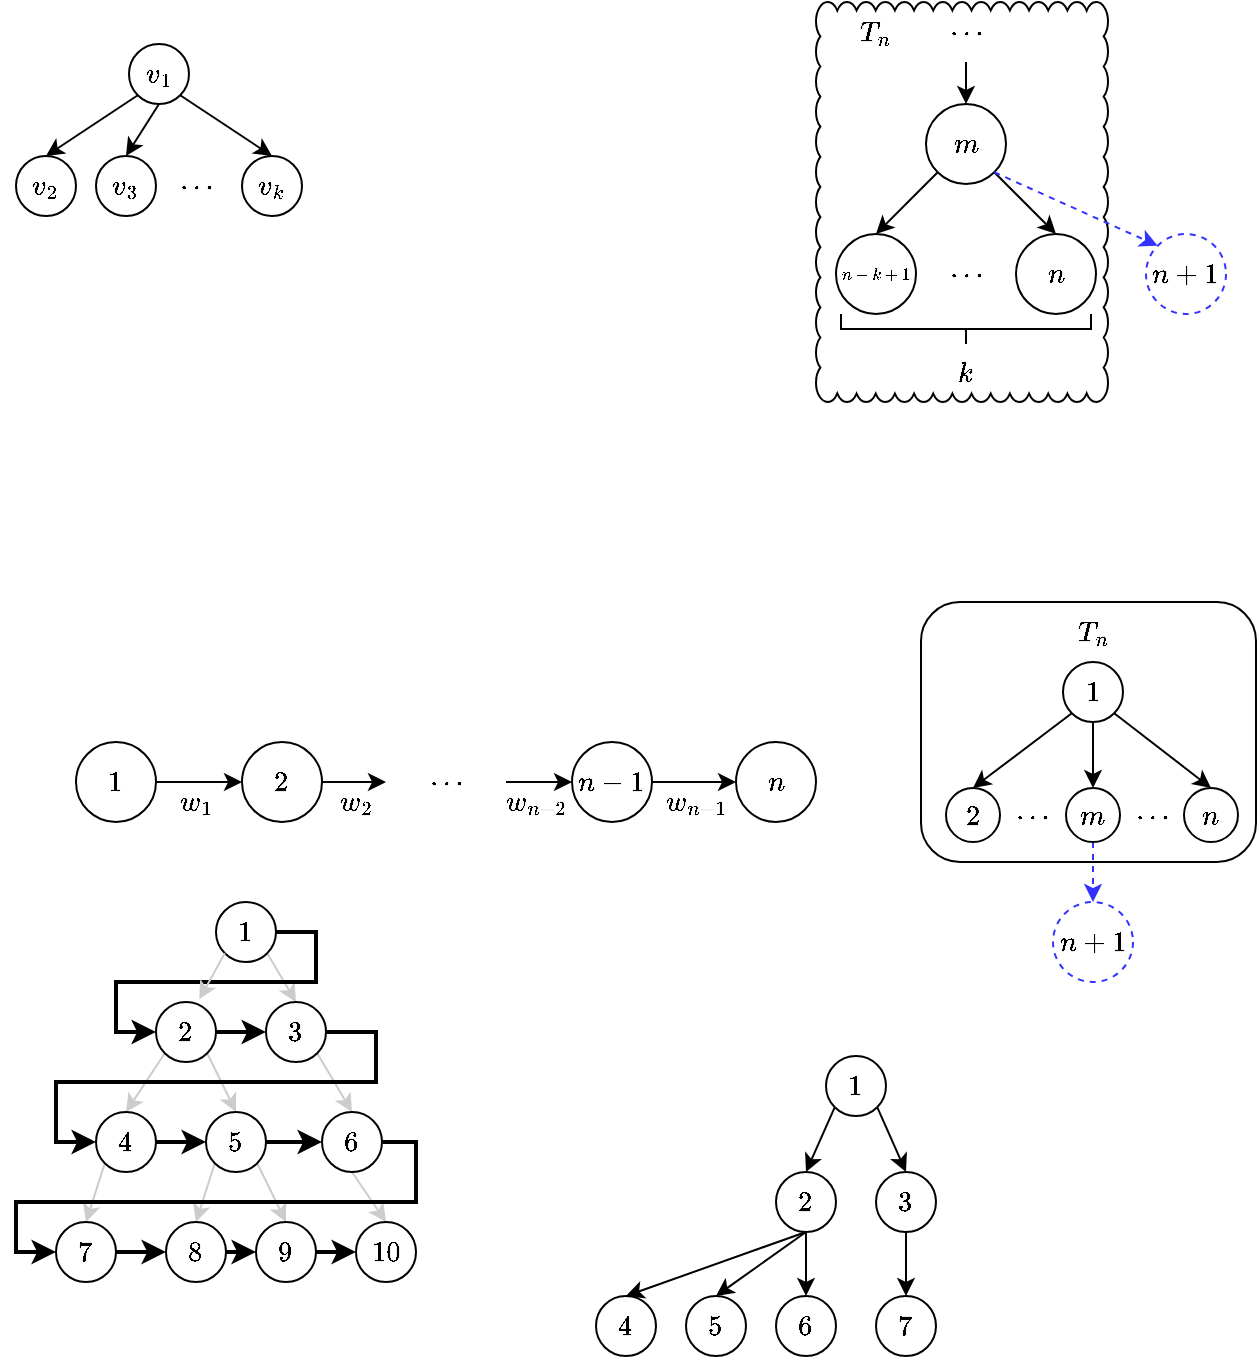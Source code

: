<mxfile version="22.1.16" type="github">
  <diagram name="Page-1" id="5W_oBCn-Ae0vx61aBvWj">
    <mxGraphModel dx="1434" dy="759" grid="1" gridSize="10" guides="1" tooltips="1" connect="1" arrows="1" fold="1" page="1" pageScale="1" pageWidth="827" pageHeight="1169" math="1" shadow="0">
      <root>
        <mxCell id="0" />
        <mxCell id="1" parent="0" />
        <mxCell id="psscyq9r3jHzlKaPkMjy-91" value="" style="rounded=1;whiteSpace=wrap;html=1;" parent="1" vertex="1">
          <mxGeometry x="522.5" y="330" width="167.5" height="130" as="geometry" />
        </mxCell>
        <mxCell id="psscyq9r3jHzlKaPkMjy-20" value="" style="whiteSpace=wrap;html=1;shape=mxgraph.basic.cloud_rect" parent="1" vertex="1">
          <mxGeometry x="470" y="30" width="146" height="200" as="geometry" />
        </mxCell>
        <mxCell id="RlCpQ7UcTnpz0G2hoxt1-12" style="rounded=0;orthogonalLoop=1;jettySize=auto;html=1;exitX=0;exitY=1;exitDx=0;exitDy=0;entryX=0.5;entryY=0;entryDx=0;entryDy=0;" parent="1" source="psscyq9r3jHzlKaPkMjy-6" target="psscyq9r3jHzlKaPkMjy-5" edge="1">
          <mxGeometry relative="1" as="geometry">
            <mxPoint x="144.393" y="85.607" as="sourcePoint" />
            <mxPoint x="85" y="130" as="targetPoint" />
          </mxGeometry>
        </mxCell>
        <mxCell id="RlCpQ7UcTnpz0G2hoxt1-13" style="rounded=0;orthogonalLoop=1;jettySize=auto;html=1;exitX=0.5;exitY=1;exitDx=0;exitDy=0;entryX=0.5;entryY=0;entryDx=0;entryDy=0;" parent="1" source="psscyq9r3jHzlKaPkMjy-6" target="psscyq9r3jHzlKaPkMjy-4" edge="1">
          <mxGeometry relative="1" as="geometry">
            <mxPoint x="155" y="90" as="sourcePoint" />
            <mxPoint x="135" y="130" as="targetPoint" />
          </mxGeometry>
        </mxCell>
        <mxCell id="psscyq9r3jHzlKaPkMjy-2" style="rounded=0;orthogonalLoop=1;jettySize=auto;html=1;exitX=1;exitY=1;exitDx=0;exitDy=0;entryX=0.5;entryY=0;entryDx=0;entryDy=0;" parent="1" source="psscyq9r3jHzlKaPkMjy-6" target="psscyq9r3jHzlKaPkMjy-1" edge="1">
          <mxGeometry relative="1" as="geometry">
            <mxPoint x="165.607" y="85.607" as="sourcePoint" />
            <mxPoint x="145" y="140" as="targetPoint" />
          </mxGeometry>
        </mxCell>
        <mxCell id="psscyq9r3jHzlKaPkMjy-6" value="$$v_1$$" style="ellipse;whiteSpace=wrap;html=1;aspect=fixed;" parent="1" vertex="1">
          <mxGeometry x="126.5" y="51" width="30" height="30" as="geometry" />
        </mxCell>
        <mxCell id="psscyq9r3jHzlKaPkMjy-7" style="rounded=0;orthogonalLoop=1;jettySize=auto;html=1;exitX=0;exitY=1;exitDx=0;exitDy=0;entryX=0.5;entryY=0;entryDx=0;entryDy=0;" parent="1" source="psscyq9r3jHzlKaPkMjy-14" target="psscyq9r3jHzlKaPkMjy-13" edge="1">
          <mxGeometry relative="1" as="geometry">
            <mxPoint x="544.393" y="116.607" as="sourcePoint" />
            <mxPoint x="485" y="161" as="targetPoint" />
          </mxGeometry>
        </mxCell>
        <mxCell id="psscyq9r3jHzlKaPkMjy-9" value="$$n$$" style="ellipse;whiteSpace=wrap;html=1;aspect=fixed;" parent="1" vertex="1">
          <mxGeometry x="570" y="146" width="40" height="40" as="geometry" />
        </mxCell>
        <mxCell id="psscyq9r3jHzlKaPkMjy-10" style="rounded=0;orthogonalLoop=1;jettySize=auto;html=1;exitX=1;exitY=1;exitDx=0;exitDy=0;entryX=0.5;entryY=0;entryDx=0;entryDy=0;" parent="1" source="psscyq9r3jHzlKaPkMjy-14" target="psscyq9r3jHzlKaPkMjy-9" edge="1">
          <mxGeometry relative="1" as="geometry">
            <mxPoint x="565.607" y="116.607" as="sourcePoint" />
            <mxPoint x="545" y="171" as="targetPoint" />
          </mxGeometry>
        </mxCell>
        <mxCell id="psscyq9r3jHzlKaPkMjy-11" value="$$\cdots$$" style="text;html=1;strokeColor=none;fillColor=none;align=center;verticalAlign=middle;whiteSpace=wrap;rounded=0;" parent="1" vertex="1">
          <mxGeometry x="515" y="151" width="60" height="30" as="geometry" />
        </mxCell>
        <mxCell id="psscyq9r3jHzlKaPkMjy-13" value="$$n-k+1$$" style="ellipse;whiteSpace=wrap;html=1;aspect=fixed;fontSize=7;" parent="1" vertex="1">
          <mxGeometry x="480" y="146" width="40" height="40" as="geometry" />
        </mxCell>
        <mxCell id="psscyq9r3jHzlKaPkMjy-14" value="$$m$$" style="ellipse;whiteSpace=wrap;html=1;aspect=fixed;" parent="1" vertex="1">
          <mxGeometry x="525" y="81" width="40" height="40" as="geometry" />
        </mxCell>
        <mxCell id="psscyq9r3jHzlKaPkMjy-15" value="$$n+1$$" style="ellipse;whiteSpace=wrap;html=1;aspect=fixed;strokeColor=#3333FF;dashed=1;" parent="1" vertex="1">
          <mxGeometry x="635" y="146" width="40" height="40" as="geometry" />
        </mxCell>
        <mxCell id="psscyq9r3jHzlKaPkMjy-16" style="rounded=0;orthogonalLoop=1;jettySize=auto;html=1;exitX=1;exitY=1;exitDx=0;exitDy=0;entryX=0;entryY=0;entryDx=0;entryDy=0;strokeColor=#3333FF;dashed=1;" parent="1" source="psscyq9r3jHzlKaPkMjy-14" target="psscyq9r3jHzlKaPkMjy-15" edge="1">
          <mxGeometry relative="1" as="geometry">
            <mxPoint x="574" y="125" as="sourcePoint" />
            <mxPoint x="600" y="156" as="targetPoint" />
          </mxGeometry>
        </mxCell>
        <mxCell id="psscyq9r3jHzlKaPkMjy-18" value="" style="strokeWidth=1;html=1;shape=mxgraph.flowchart.annotation_2;align=left;labelPosition=right;pointerEvents=1;rotation=-90;" parent="1" vertex="1">
          <mxGeometry x="537.5" y="131" width="15" height="125" as="geometry" />
        </mxCell>
        <mxCell id="psscyq9r3jHzlKaPkMjy-19" value="$$k$$" style="text;html=1;strokeColor=none;fillColor=none;align=center;verticalAlign=middle;whiteSpace=wrap;rounded=0;" parent="1" vertex="1">
          <mxGeometry x="515" y="201" width="60" height="30" as="geometry" />
        </mxCell>
        <mxCell id="psscyq9r3jHzlKaPkMjy-21" style="rounded=0;orthogonalLoop=1;jettySize=auto;html=1;entryX=0.5;entryY=0;entryDx=0;entryDy=0;exitX=0.5;exitY=1;exitDx=0;exitDy=0;" parent="1" source="psscyq9r3jHzlKaPkMjy-22" target="psscyq9r3jHzlKaPkMjy-14" edge="1">
          <mxGeometry relative="1" as="geometry">
            <mxPoint x="550" y="71" as="sourcePoint" />
            <mxPoint x="510" y="156" as="targetPoint" />
          </mxGeometry>
        </mxCell>
        <mxCell id="psscyq9r3jHzlKaPkMjy-22" value="$$\cdots$$" style="text;html=1;strokeColor=none;fillColor=none;align=center;verticalAlign=middle;whiteSpace=wrap;rounded=0;" parent="1" vertex="1">
          <mxGeometry x="515" y="30" width="60" height="30" as="geometry" />
        </mxCell>
        <mxCell id="psscyq9r3jHzlKaPkMjy-23" value="$$T_n$$" style="text;html=1;strokeColor=none;fillColor=none;align=center;verticalAlign=middle;whiteSpace=wrap;rounded=0;" parent="1" vertex="1">
          <mxGeometry x="470" y="30" width="60" height="30" as="geometry" />
        </mxCell>
        <mxCell id="psscyq9r3jHzlKaPkMjy-32" style="edgeStyle=orthogonalEdgeStyle;rounded=0;orthogonalLoop=1;jettySize=auto;html=1;exitX=1;exitY=0.5;exitDx=0;exitDy=0;entryX=0;entryY=0.5;entryDx=0;entryDy=0;" parent="1" source="psscyq9r3jHzlKaPkMjy-24" target="psscyq9r3jHzlKaPkMjy-28" edge="1">
          <mxGeometry relative="1" as="geometry" />
        </mxCell>
        <mxCell id="psscyq9r3jHzlKaPkMjy-24" value="$$n-1$$" style="ellipse;whiteSpace=wrap;html=1;aspect=fixed;" parent="1" vertex="1">
          <mxGeometry x="348" y="400" width="40" height="40" as="geometry" />
        </mxCell>
        <mxCell id="psscyq9r3jHzlKaPkMjy-31" style="edgeStyle=orthogonalEdgeStyle;rounded=0;orthogonalLoop=1;jettySize=auto;html=1;exitX=1;exitY=0.5;exitDx=0;exitDy=0;entryX=0;entryY=0.5;entryDx=0;entryDy=0;" parent="1" source="psscyq9r3jHzlKaPkMjy-25" target="psscyq9r3jHzlKaPkMjy-24" edge="1">
          <mxGeometry relative="1" as="geometry" />
        </mxCell>
        <mxCell id="psscyq9r3jHzlKaPkMjy-25" value="$$\cdots$$" style="text;html=1;strokeColor=none;fillColor=none;align=center;verticalAlign=middle;whiteSpace=wrap;rounded=0;" parent="1" vertex="1">
          <mxGeometry x="255" y="405" width="60" height="30" as="geometry" />
        </mxCell>
        <mxCell id="psscyq9r3jHzlKaPkMjy-30" style="edgeStyle=orthogonalEdgeStyle;rounded=0;orthogonalLoop=1;jettySize=auto;html=1;exitX=1;exitY=0.5;exitDx=0;exitDy=0;" parent="1" source="psscyq9r3jHzlKaPkMjy-26" target="psscyq9r3jHzlKaPkMjy-25" edge="1">
          <mxGeometry relative="1" as="geometry" />
        </mxCell>
        <mxCell id="psscyq9r3jHzlKaPkMjy-26" value="$$2$$" style="ellipse;whiteSpace=wrap;html=1;aspect=fixed;" parent="1" vertex="1">
          <mxGeometry x="183" y="400" width="40" height="40" as="geometry" />
        </mxCell>
        <mxCell id="psscyq9r3jHzlKaPkMjy-29" style="edgeStyle=orthogonalEdgeStyle;rounded=0;orthogonalLoop=1;jettySize=auto;html=1;exitX=1;exitY=0.5;exitDx=0;exitDy=0;entryX=0;entryY=0.5;entryDx=0;entryDy=0;" parent="1" source="psscyq9r3jHzlKaPkMjy-27" target="psscyq9r3jHzlKaPkMjy-26" edge="1">
          <mxGeometry relative="1" as="geometry" />
        </mxCell>
        <mxCell id="psscyq9r3jHzlKaPkMjy-27" value="$$1$$" style="ellipse;whiteSpace=wrap;html=1;aspect=fixed;" parent="1" vertex="1">
          <mxGeometry x="100" y="400" width="40" height="40" as="geometry" />
        </mxCell>
        <mxCell id="psscyq9r3jHzlKaPkMjy-28" value="$$n$$" style="ellipse;whiteSpace=wrap;html=1;aspect=fixed;" parent="1" vertex="1">
          <mxGeometry x="430" y="400" width="40" height="40" as="geometry" />
        </mxCell>
        <mxCell id="psscyq9r3jHzlKaPkMjy-33" value="$$w_1$$" style="text;html=1;strokeColor=none;fillColor=none;align=center;verticalAlign=middle;whiteSpace=wrap;rounded=0;" parent="1" vertex="1">
          <mxGeometry x="130" y="415" width="60" height="30" as="geometry" />
        </mxCell>
        <mxCell id="psscyq9r3jHzlKaPkMjy-34" value="$$w_2$$" style="text;html=1;strokeColor=none;fillColor=none;align=center;verticalAlign=middle;whiteSpace=wrap;rounded=0;" parent="1" vertex="1">
          <mxGeometry x="210" y="415" width="60" height="30" as="geometry" />
        </mxCell>
        <mxCell id="psscyq9r3jHzlKaPkMjy-35" value="$$w_{n-2}$$" style="text;html=1;strokeColor=none;fillColor=none;align=center;verticalAlign=middle;whiteSpace=wrap;rounded=0;" parent="1" vertex="1">
          <mxGeometry x="300" y="415" width="60" height="30" as="geometry" />
        </mxCell>
        <mxCell id="psscyq9r3jHzlKaPkMjy-36" value="$$w_{n-1}$$" style="text;html=1;strokeColor=none;fillColor=none;align=center;verticalAlign=middle;whiteSpace=wrap;rounded=0;" parent="1" vertex="1">
          <mxGeometry x="380" y="415" width="60" height="30" as="geometry" />
        </mxCell>
        <mxCell id="psscyq9r3jHzlKaPkMjy-77" style="rounded=0;orthogonalLoop=1;jettySize=auto;html=1;exitX=0;exitY=1;exitDx=0;exitDy=0;entryX=0.5;entryY=0;entryDx=0;entryDy=0;" parent="1" source="psscyq9r3jHzlKaPkMjy-82" target="psscyq9r3jHzlKaPkMjy-81" edge="1">
          <mxGeometry relative="1" as="geometry">
            <mxPoint x="599.393" y="393.607" as="sourcePoint" />
            <mxPoint x="540" y="438" as="targetPoint" />
          </mxGeometry>
        </mxCell>
        <mxCell id="psscyq9r3jHzlKaPkMjy-78" value="$$n$$" style="ellipse;whiteSpace=wrap;html=1;aspect=fixed;" parent="1" vertex="1">
          <mxGeometry x="654" y="423" width="27" height="27" as="geometry" />
        </mxCell>
        <mxCell id="psscyq9r3jHzlKaPkMjy-79" style="rounded=0;orthogonalLoop=1;jettySize=auto;html=1;exitX=1;exitY=1;exitDx=0;exitDy=0;entryX=0.5;entryY=0;entryDx=0;entryDy=0;" parent="1" source="psscyq9r3jHzlKaPkMjy-82" target="psscyq9r3jHzlKaPkMjy-78" edge="1">
          <mxGeometry relative="1" as="geometry">
            <mxPoint x="620.607" y="393.607" as="sourcePoint" />
            <mxPoint x="600" y="448" as="targetPoint" />
          </mxGeometry>
        </mxCell>
        <mxCell id="psscyq9r3jHzlKaPkMjy-80" value="$$\cdots$$" style="text;html=1;strokeColor=none;fillColor=none;align=center;verticalAlign=middle;whiteSpace=wrap;rounded=0;" parent="1" vertex="1">
          <mxGeometry x="563" y="421.5" width="30" height="30" as="geometry" />
        </mxCell>
        <mxCell id="psscyq9r3jHzlKaPkMjy-81" value="$$2$$" style="ellipse;whiteSpace=wrap;html=1;aspect=fixed;fontSize=12;" parent="1" vertex="1">
          <mxGeometry x="535" y="423" width="27" height="27" as="geometry" />
        </mxCell>
        <mxCell id="psscyq9r3jHzlKaPkMjy-95" style="rounded=0;orthogonalLoop=1;jettySize=auto;html=1;exitX=0.5;exitY=1;exitDx=0;exitDy=0;entryX=0.5;entryY=0;entryDx=0;entryDy=0;" parent="1" source="psscyq9r3jHzlKaPkMjy-82" target="psscyq9r3jHzlKaPkMjy-92" edge="1">
          <mxGeometry relative="1" as="geometry" />
        </mxCell>
        <mxCell id="psscyq9r3jHzlKaPkMjy-82" value="$$1$$" style="ellipse;whiteSpace=wrap;html=1;aspect=fixed;" parent="1" vertex="1">
          <mxGeometry x="593.5" y="360" width="30" height="30" as="geometry" />
        </mxCell>
        <mxCell id="psscyq9r3jHzlKaPkMjy-83" value="$$n+1$$" style="ellipse;whiteSpace=wrap;html=1;aspect=fixed;strokeColor=#3333FF;dashed=1;" parent="1" vertex="1">
          <mxGeometry x="588.5" y="480" width="40" height="40" as="geometry" />
        </mxCell>
        <mxCell id="psscyq9r3jHzlKaPkMjy-89" value="$$T_n$$" style="text;html=1;strokeColor=none;fillColor=none;align=center;verticalAlign=middle;whiteSpace=wrap;rounded=0;" parent="1" vertex="1">
          <mxGeometry x="578.5" y="330" width="60" height="30" as="geometry" />
        </mxCell>
        <mxCell id="psscyq9r3jHzlKaPkMjy-96" style="edgeStyle=orthogonalEdgeStyle;rounded=0;orthogonalLoop=1;jettySize=auto;html=1;exitX=0.5;exitY=1;exitDx=0;exitDy=0;entryX=0.5;entryY=0;entryDx=0;entryDy=0;strokeColor=#3333FF;dashed=1;" parent="1" source="psscyq9r3jHzlKaPkMjy-92" target="psscyq9r3jHzlKaPkMjy-83" edge="1">
          <mxGeometry relative="1" as="geometry" />
        </mxCell>
        <mxCell id="psscyq9r3jHzlKaPkMjy-92" value="$$m$$" style="ellipse;whiteSpace=wrap;html=1;aspect=fixed;" parent="1" vertex="1">
          <mxGeometry x="595" y="423" width="27" height="27" as="geometry" />
        </mxCell>
        <mxCell id="psscyq9r3jHzlKaPkMjy-94" value="$$\cdots$$" style="text;html=1;strokeColor=none;fillColor=none;align=center;verticalAlign=middle;whiteSpace=wrap;rounded=0;" parent="1" vertex="1">
          <mxGeometry x="623" y="421.5" width="30" height="30" as="geometry" />
        </mxCell>
        <mxCell id="Z5-UL4ReDfH_KAjOqVds-19" style="rounded=0;orthogonalLoop=1;jettySize=auto;html=1;exitX=1;exitY=1;exitDx=0;exitDy=0;entryX=0.5;entryY=0;entryDx=0;entryDy=0;strokeColor=#CCCCCC;" parent="1" source="Z5-UL4ReDfH_KAjOqVds-8" target="Z5-UL4ReDfH_KAjOqVds-10" edge="1">
          <mxGeometry relative="1" as="geometry" />
        </mxCell>
        <mxCell id="Z5-UL4ReDfH_KAjOqVds-43" style="edgeStyle=orthogonalEdgeStyle;rounded=0;orthogonalLoop=1;jettySize=auto;html=1;exitX=1;exitY=0.5;exitDx=0;exitDy=0;entryX=0;entryY=0.5;entryDx=0;entryDy=0;strokeWidth=2;" parent="1" source="Z5-UL4ReDfH_KAjOqVds-8" target="Z5-UL4ReDfH_KAjOqVds-9" edge="1">
          <mxGeometry relative="1" as="geometry">
            <Array as="points">
              <mxPoint x="220" y="495" />
              <mxPoint x="220" y="520" />
              <mxPoint x="120" y="520" />
              <mxPoint x="120" y="545" />
            </Array>
          </mxGeometry>
        </mxCell>
        <mxCell id="Z5-UL4ReDfH_KAjOqVds-8" value="$$1$$" style="ellipse;whiteSpace=wrap;html=1;aspect=fixed;strokeColor=#000000;fontSize=12;" parent="1" vertex="1">
          <mxGeometry x="170" y="480" width="30" height="30" as="geometry" />
        </mxCell>
        <mxCell id="Z5-UL4ReDfH_KAjOqVds-20" style="rounded=0;orthogonalLoop=1;jettySize=auto;html=1;exitX=0;exitY=1;exitDx=0;exitDy=0;entryX=0.5;entryY=0;entryDx=0;entryDy=0;strokeColor=#CCCCCC;" parent="1" source="Z5-UL4ReDfH_KAjOqVds-9" target="Z5-UL4ReDfH_KAjOqVds-11" edge="1">
          <mxGeometry relative="1" as="geometry" />
        </mxCell>
        <mxCell id="Z5-UL4ReDfH_KAjOqVds-21" style="rounded=0;orthogonalLoop=1;jettySize=auto;html=1;exitX=1;exitY=1;exitDx=0;exitDy=0;entryX=0.5;entryY=0;entryDx=0;entryDy=0;strokeColor=#CCCCCC;" parent="1" source="Z5-UL4ReDfH_KAjOqVds-9" target="Z5-UL4ReDfH_KAjOqVds-12" edge="1">
          <mxGeometry relative="1" as="geometry" />
        </mxCell>
        <mxCell id="Z5-UL4ReDfH_KAjOqVds-44" style="edgeStyle=orthogonalEdgeStyle;curved=1;rounded=0;orthogonalLoop=1;jettySize=auto;html=1;exitX=1;exitY=0.5;exitDx=0;exitDy=0;entryX=0;entryY=0.5;entryDx=0;entryDy=0;strokeWidth=2;" parent="1" source="Z5-UL4ReDfH_KAjOqVds-9" target="Z5-UL4ReDfH_KAjOqVds-10" edge="1">
          <mxGeometry relative="1" as="geometry" />
        </mxCell>
        <mxCell id="Z5-UL4ReDfH_KAjOqVds-9" value="$$2$$" style="ellipse;whiteSpace=wrap;html=1;aspect=fixed;strokeColor=#000000;" parent="1" vertex="1">
          <mxGeometry x="140" y="530" width="30" height="30" as="geometry" />
        </mxCell>
        <mxCell id="Z5-UL4ReDfH_KAjOqVds-22" style="rounded=0;orthogonalLoop=1;jettySize=auto;html=1;exitX=1;exitY=1;exitDx=0;exitDy=0;entryX=0.5;entryY=0;entryDx=0;entryDy=0;strokeColor=#CCCCCC;" parent="1" source="Z5-UL4ReDfH_KAjOqVds-10" target="Z5-UL4ReDfH_KAjOqVds-13" edge="1">
          <mxGeometry relative="1" as="geometry" />
        </mxCell>
        <mxCell id="Z5-UL4ReDfH_KAjOqVds-46" style="edgeStyle=orthogonalEdgeStyle;rounded=0;orthogonalLoop=1;jettySize=auto;html=1;exitX=1;exitY=0.5;exitDx=0;exitDy=0;entryX=0;entryY=0.5;entryDx=0;entryDy=0;strokeWidth=2;" parent="1" source="Z5-UL4ReDfH_KAjOqVds-10" target="Z5-UL4ReDfH_KAjOqVds-11" edge="1">
          <mxGeometry relative="1" as="geometry">
            <Array as="points">
              <mxPoint x="250" y="545" />
              <mxPoint x="250" y="570" />
              <mxPoint x="90" y="570" />
              <mxPoint x="90" y="600" />
            </Array>
          </mxGeometry>
        </mxCell>
        <mxCell id="Z5-UL4ReDfH_KAjOqVds-10" value="$$3$$" style="ellipse;whiteSpace=wrap;html=1;aspect=fixed;strokeColor=#000000;" parent="1" vertex="1">
          <mxGeometry x="195" y="530" width="30" height="30" as="geometry" />
        </mxCell>
        <mxCell id="Z5-UL4ReDfH_KAjOqVds-23" style="rounded=0;orthogonalLoop=1;jettySize=auto;html=1;exitX=0;exitY=1;exitDx=0;exitDy=0;entryX=0.5;entryY=0;entryDx=0;entryDy=0;strokeColor=#CCCCCC;" parent="1" source="Z5-UL4ReDfH_KAjOqVds-11" target="Z5-UL4ReDfH_KAjOqVds-14" edge="1">
          <mxGeometry relative="1" as="geometry" />
        </mxCell>
        <mxCell id="Z5-UL4ReDfH_KAjOqVds-47" style="edgeStyle=orthogonalEdgeStyle;rounded=0;orthogonalLoop=1;jettySize=auto;html=1;exitX=1;exitY=0.5;exitDx=0;exitDy=0;entryX=0;entryY=0.5;entryDx=0;entryDy=0;strokeWidth=2;" parent="1" source="Z5-UL4ReDfH_KAjOqVds-11" target="Z5-UL4ReDfH_KAjOqVds-12" edge="1">
          <mxGeometry relative="1" as="geometry" />
        </mxCell>
        <mxCell id="Z5-UL4ReDfH_KAjOqVds-11" value="$$4$$" style="ellipse;whiteSpace=wrap;html=1;aspect=fixed;strokeColor=#000000;" parent="1" vertex="1">
          <mxGeometry x="110" y="585" width="30" height="30" as="geometry" />
        </mxCell>
        <mxCell id="Z5-UL4ReDfH_KAjOqVds-25" style="rounded=0;orthogonalLoop=1;jettySize=auto;html=1;exitX=0;exitY=1;exitDx=0;exitDy=0;entryX=0.5;entryY=0;entryDx=0;entryDy=0;strokeColor=#CCCCCC;" parent="1" source="Z5-UL4ReDfH_KAjOqVds-12" target="Z5-UL4ReDfH_KAjOqVds-15" edge="1">
          <mxGeometry relative="1" as="geometry" />
        </mxCell>
        <mxCell id="Z5-UL4ReDfH_KAjOqVds-26" style="rounded=0;orthogonalLoop=1;jettySize=auto;html=1;exitX=1;exitY=1;exitDx=0;exitDy=0;entryX=0.5;entryY=0;entryDx=0;entryDy=0;strokeColor=#CCCCCC;" parent="1" source="Z5-UL4ReDfH_KAjOqVds-12" target="Z5-UL4ReDfH_KAjOqVds-16" edge="1">
          <mxGeometry relative="1" as="geometry" />
        </mxCell>
        <mxCell id="Z5-UL4ReDfH_KAjOqVds-48" style="edgeStyle=orthogonalEdgeStyle;rounded=0;orthogonalLoop=1;jettySize=auto;html=1;exitX=1;exitY=0.5;exitDx=0;exitDy=0;entryX=0;entryY=0.5;entryDx=0;entryDy=0;strokeWidth=2;" parent="1" source="Z5-UL4ReDfH_KAjOqVds-12" target="Z5-UL4ReDfH_KAjOqVds-13" edge="1">
          <mxGeometry relative="1" as="geometry" />
        </mxCell>
        <mxCell id="Z5-UL4ReDfH_KAjOqVds-12" value="$$5$$" style="ellipse;whiteSpace=wrap;html=1;aspect=fixed;strokeColor=#000000;" parent="1" vertex="1">
          <mxGeometry x="165" y="585" width="30" height="30" as="geometry" />
        </mxCell>
        <mxCell id="Z5-UL4ReDfH_KAjOqVds-27" style="rounded=0;orthogonalLoop=1;jettySize=auto;html=1;entryX=0.5;entryY=0;entryDx=0;entryDy=0;exitX=0.5;exitY=1;exitDx=0;exitDy=0;strokeColor=#CCCCCC;" parent="1" source="Z5-UL4ReDfH_KAjOqVds-13" target="Z5-UL4ReDfH_KAjOqVds-17" edge="1">
          <mxGeometry relative="1" as="geometry">
            <mxPoint x="230" y="610" as="sourcePoint" />
          </mxGeometry>
        </mxCell>
        <mxCell id="Z5-UL4ReDfH_KAjOqVds-49" style="edgeStyle=orthogonalEdgeStyle;rounded=0;orthogonalLoop=1;jettySize=auto;html=1;exitX=1;exitY=0.5;exitDx=0;exitDy=0;entryX=0;entryY=0.5;entryDx=0;entryDy=0;strokeWidth=2;" parent="1" source="Z5-UL4ReDfH_KAjOqVds-13" target="Z5-UL4ReDfH_KAjOqVds-14" edge="1">
          <mxGeometry relative="1" as="geometry">
            <Array as="points">
              <mxPoint x="270" y="600" />
              <mxPoint x="270" y="630" />
              <mxPoint x="70" y="630" />
              <mxPoint x="70" y="655" />
            </Array>
          </mxGeometry>
        </mxCell>
        <mxCell id="Z5-UL4ReDfH_KAjOqVds-13" value="$$6$$" style="ellipse;whiteSpace=wrap;html=1;aspect=fixed;strokeColor=#000000;" parent="1" vertex="1">
          <mxGeometry x="223" y="585" width="30" height="30" as="geometry" />
        </mxCell>
        <mxCell id="Z5-UL4ReDfH_KAjOqVds-50" style="edgeStyle=orthogonalEdgeStyle;rounded=0;orthogonalLoop=1;jettySize=auto;html=1;exitX=1;exitY=0.5;exitDx=0;exitDy=0;entryX=0;entryY=0.5;entryDx=0;entryDy=0;strokeWidth=2;" parent="1" source="Z5-UL4ReDfH_KAjOqVds-14" target="Z5-UL4ReDfH_KAjOqVds-15" edge="1">
          <mxGeometry relative="1" as="geometry" />
        </mxCell>
        <mxCell id="Z5-UL4ReDfH_KAjOqVds-14" value="$$7$$" style="ellipse;whiteSpace=wrap;html=1;aspect=fixed;strokeColor=#000000;" parent="1" vertex="1">
          <mxGeometry x="90" y="640" width="30" height="30" as="geometry" />
        </mxCell>
        <mxCell id="Z5-UL4ReDfH_KAjOqVds-51" style="edgeStyle=orthogonalEdgeStyle;rounded=0;orthogonalLoop=1;jettySize=auto;html=1;exitX=1;exitY=0.5;exitDx=0;exitDy=0;entryX=0;entryY=0.5;entryDx=0;entryDy=0;strokeWidth=2;" parent="1" source="Z5-UL4ReDfH_KAjOqVds-15" target="Z5-UL4ReDfH_KAjOqVds-16" edge="1">
          <mxGeometry relative="1" as="geometry" />
        </mxCell>
        <mxCell id="Z5-UL4ReDfH_KAjOqVds-15" value="$$8$$" style="ellipse;whiteSpace=wrap;html=1;aspect=fixed;strokeColor=#000000;" parent="1" vertex="1">
          <mxGeometry x="145" y="640" width="30" height="30" as="geometry" />
        </mxCell>
        <mxCell id="Z5-UL4ReDfH_KAjOqVds-52" style="edgeStyle=orthogonalEdgeStyle;rounded=0;orthogonalLoop=1;jettySize=auto;html=1;exitX=1;exitY=0.5;exitDx=0;exitDy=0;entryX=0;entryY=0.5;entryDx=0;entryDy=0;strokeWidth=2;" parent="1" source="Z5-UL4ReDfH_KAjOqVds-16" target="Z5-UL4ReDfH_KAjOqVds-17" edge="1">
          <mxGeometry relative="1" as="geometry" />
        </mxCell>
        <mxCell id="Z5-UL4ReDfH_KAjOqVds-16" value="$$9$$" style="ellipse;whiteSpace=wrap;html=1;aspect=fixed;strokeColor=#000000;" parent="1" vertex="1">
          <mxGeometry x="190" y="640" width="30" height="30" as="geometry" />
        </mxCell>
        <mxCell id="Z5-UL4ReDfH_KAjOqVds-17" value="$$10$$" style="ellipse;whiteSpace=wrap;html=1;aspect=fixed;strokeColor=#000000;" parent="1" vertex="1">
          <mxGeometry x="240" y="640" width="30" height="30" as="geometry" />
        </mxCell>
        <mxCell id="Z5-UL4ReDfH_KAjOqVds-18" style="rounded=0;orthogonalLoop=1;jettySize=auto;html=1;exitX=0;exitY=1;exitDx=0;exitDy=0;entryX=0.722;entryY=-0.044;entryDx=0;entryDy=0;entryPerimeter=0;strokeColor=#CCCCCC;" parent="1" source="Z5-UL4ReDfH_KAjOqVds-8" target="Z5-UL4ReDfH_KAjOqVds-9" edge="1">
          <mxGeometry relative="1" as="geometry" />
        </mxCell>
        <mxCell id="LeFos-ASldNaNUd1KaRq-1" style="rounded=0;orthogonalLoop=1;jettySize=auto;html=1;exitX=0;exitY=1;exitDx=0;exitDy=0;entryX=0.5;entryY=0;entryDx=0;entryDy=0;" parent="1" source="LeFos-ASldNaNUd1KaRq-8" target="LeFos-ASldNaNUd1KaRq-7" edge="1">
          <mxGeometry relative="1" as="geometry">
            <mxPoint x="489.393" y="585.607" as="sourcePoint" />
            <mxPoint x="430" y="630" as="targetPoint" />
          </mxGeometry>
        </mxCell>
        <mxCell id="LeFos-ASldNaNUd1KaRq-2" style="rounded=0;orthogonalLoop=1;jettySize=auto;html=1;exitX=1;exitY=1;exitDx=0;exitDy=0;entryX=0.5;entryY=0;entryDx=0;entryDy=0;" parent="1" source="LeFos-ASldNaNUd1KaRq-8" target="LeFos-ASldNaNUd1KaRq-6" edge="1">
          <mxGeometry relative="1" as="geometry">
            <mxPoint x="500" y="590" as="sourcePoint" />
            <mxPoint x="480" y="630" as="targetPoint" />
          </mxGeometry>
        </mxCell>
        <mxCell id="LeFos-ASldNaNUd1KaRq-16" style="edgeStyle=none;rounded=0;orthogonalLoop=1;jettySize=auto;html=1;exitX=0.5;exitY=1;exitDx=0;exitDy=0;entryX=0.5;entryY=0;entryDx=0;entryDy=0;" parent="1" source="LeFos-ASldNaNUd1KaRq-6" target="LeFos-ASldNaNUd1KaRq-15" edge="1">
          <mxGeometry relative="1" as="geometry" />
        </mxCell>
        <mxCell id="LeFos-ASldNaNUd1KaRq-6" value="$$3$$" style="ellipse;whiteSpace=wrap;html=1;aspect=fixed;" parent="1" vertex="1">
          <mxGeometry x="500" y="615" width="30" height="30" as="geometry" />
        </mxCell>
        <mxCell id="LeFos-ASldNaNUd1KaRq-12" style="edgeStyle=none;rounded=0;orthogonalLoop=1;jettySize=auto;html=1;exitX=0.5;exitY=1;exitDx=0;exitDy=0;entryX=0.5;entryY=0;entryDx=0;entryDy=0;" parent="1" source="LeFos-ASldNaNUd1KaRq-7" target="LeFos-ASldNaNUd1KaRq-11" edge="1">
          <mxGeometry relative="1" as="geometry" />
        </mxCell>
        <mxCell id="LeFos-ASldNaNUd1KaRq-13" style="edgeStyle=none;rounded=0;orthogonalLoop=1;jettySize=auto;html=1;exitX=0.5;exitY=1;exitDx=0;exitDy=0;entryX=0.5;entryY=0;entryDx=0;entryDy=0;" parent="1" source="LeFos-ASldNaNUd1KaRq-7" target="LeFos-ASldNaNUd1KaRq-10" edge="1">
          <mxGeometry relative="1" as="geometry" />
        </mxCell>
        <mxCell id="LeFos-ASldNaNUd1KaRq-14" style="edgeStyle=none;rounded=0;orthogonalLoop=1;jettySize=auto;html=1;exitX=0.5;exitY=1;exitDx=0;exitDy=0;entryX=0.5;entryY=0;entryDx=0;entryDy=0;" parent="1" source="LeFos-ASldNaNUd1KaRq-7" target="LeFos-ASldNaNUd1KaRq-9" edge="1">
          <mxGeometry relative="1" as="geometry" />
        </mxCell>
        <mxCell id="LeFos-ASldNaNUd1KaRq-7" value="$$2$$" style="ellipse;whiteSpace=wrap;html=1;aspect=fixed;" parent="1" vertex="1">
          <mxGeometry x="450" y="615" width="30" height="30" as="geometry" />
        </mxCell>
        <mxCell id="LeFos-ASldNaNUd1KaRq-8" value="$$1$$" style="ellipse;whiteSpace=wrap;html=1;aspect=fixed;" parent="1" vertex="1">
          <mxGeometry x="475" y="557" width="30" height="30" as="geometry" />
        </mxCell>
        <mxCell id="LeFos-ASldNaNUd1KaRq-9" value="$$6$$" style="ellipse;whiteSpace=wrap;html=1;aspect=fixed;" parent="1" vertex="1">
          <mxGeometry x="450" y="677" width="30" height="30" as="geometry" />
        </mxCell>
        <mxCell id="LeFos-ASldNaNUd1KaRq-10" value="$$5$$" style="ellipse;whiteSpace=wrap;html=1;aspect=fixed;" parent="1" vertex="1">
          <mxGeometry x="405" y="677" width="30" height="30" as="geometry" />
        </mxCell>
        <mxCell id="LeFos-ASldNaNUd1KaRq-11" value="$$4$$" style="ellipse;whiteSpace=wrap;html=1;aspect=fixed;" parent="1" vertex="1">
          <mxGeometry x="360" y="677" width="30" height="30" as="geometry" />
        </mxCell>
        <mxCell id="LeFos-ASldNaNUd1KaRq-15" value="$$7$$" style="ellipse;whiteSpace=wrap;html=1;aspect=fixed;" parent="1" vertex="1">
          <mxGeometry x="500" y="677" width="30" height="30" as="geometry" />
        </mxCell>
        <mxCell id="vHt9HpQTRVkfqwOQVKXL-1" value="" style="group" vertex="1" connectable="0" parent="1">
          <mxGeometry x="70" y="107" width="143" height="30" as="geometry" />
        </mxCell>
        <mxCell id="psscyq9r3jHzlKaPkMjy-1" value="$$v_k$$" style="ellipse;whiteSpace=wrap;html=1;aspect=fixed;" parent="vHt9HpQTRVkfqwOQVKXL-1" vertex="1">
          <mxGeometry x="113" width="30" height="30" as="geometry" />
        </mxCell>
        <mxCell id="psscyq9r3jHzlKaPkMjy-3" value="$$\cdots$$" style="text;html=1;strokeColor=none;fillColor=none;align=center;verticalAlign=middle;whiteSpace=wrap;rounded=0;" parent="vHt9HpQTRVkfqwOQVKXL-1" vertex="1">
          <mxGeometry x="60" width="60" height="30" as="geometry" />
        </mxCell>
        <mxCell id="psscyq9r3jHzlKaPkMjy-4" value="$$v_3$$" style="ellipse;whiteSpace=wrap;html=1;aspect=fixed;" parent="vHt9HpQTRVkfqwOQVKXL-1" vertex="1">
          <mxGeometry x="40" width="30" height="30" as="geometry" />
        </mxCell>
        <mxCell id="psscyq9r3jHzlKaPkMjy-5" value="$$v_2$$" style="ellipse;whiteSpace=wrap;html=1;aspect=fixed;" parent="vHt9HpQTRVkfqwOQVKXL-1" vertex="1">
          <mxGeometry width="30" height="30" as="geometry" />
        </mxCell>
      </root>
    </mxGraphModel>
  </diagram>
</mxfile>

